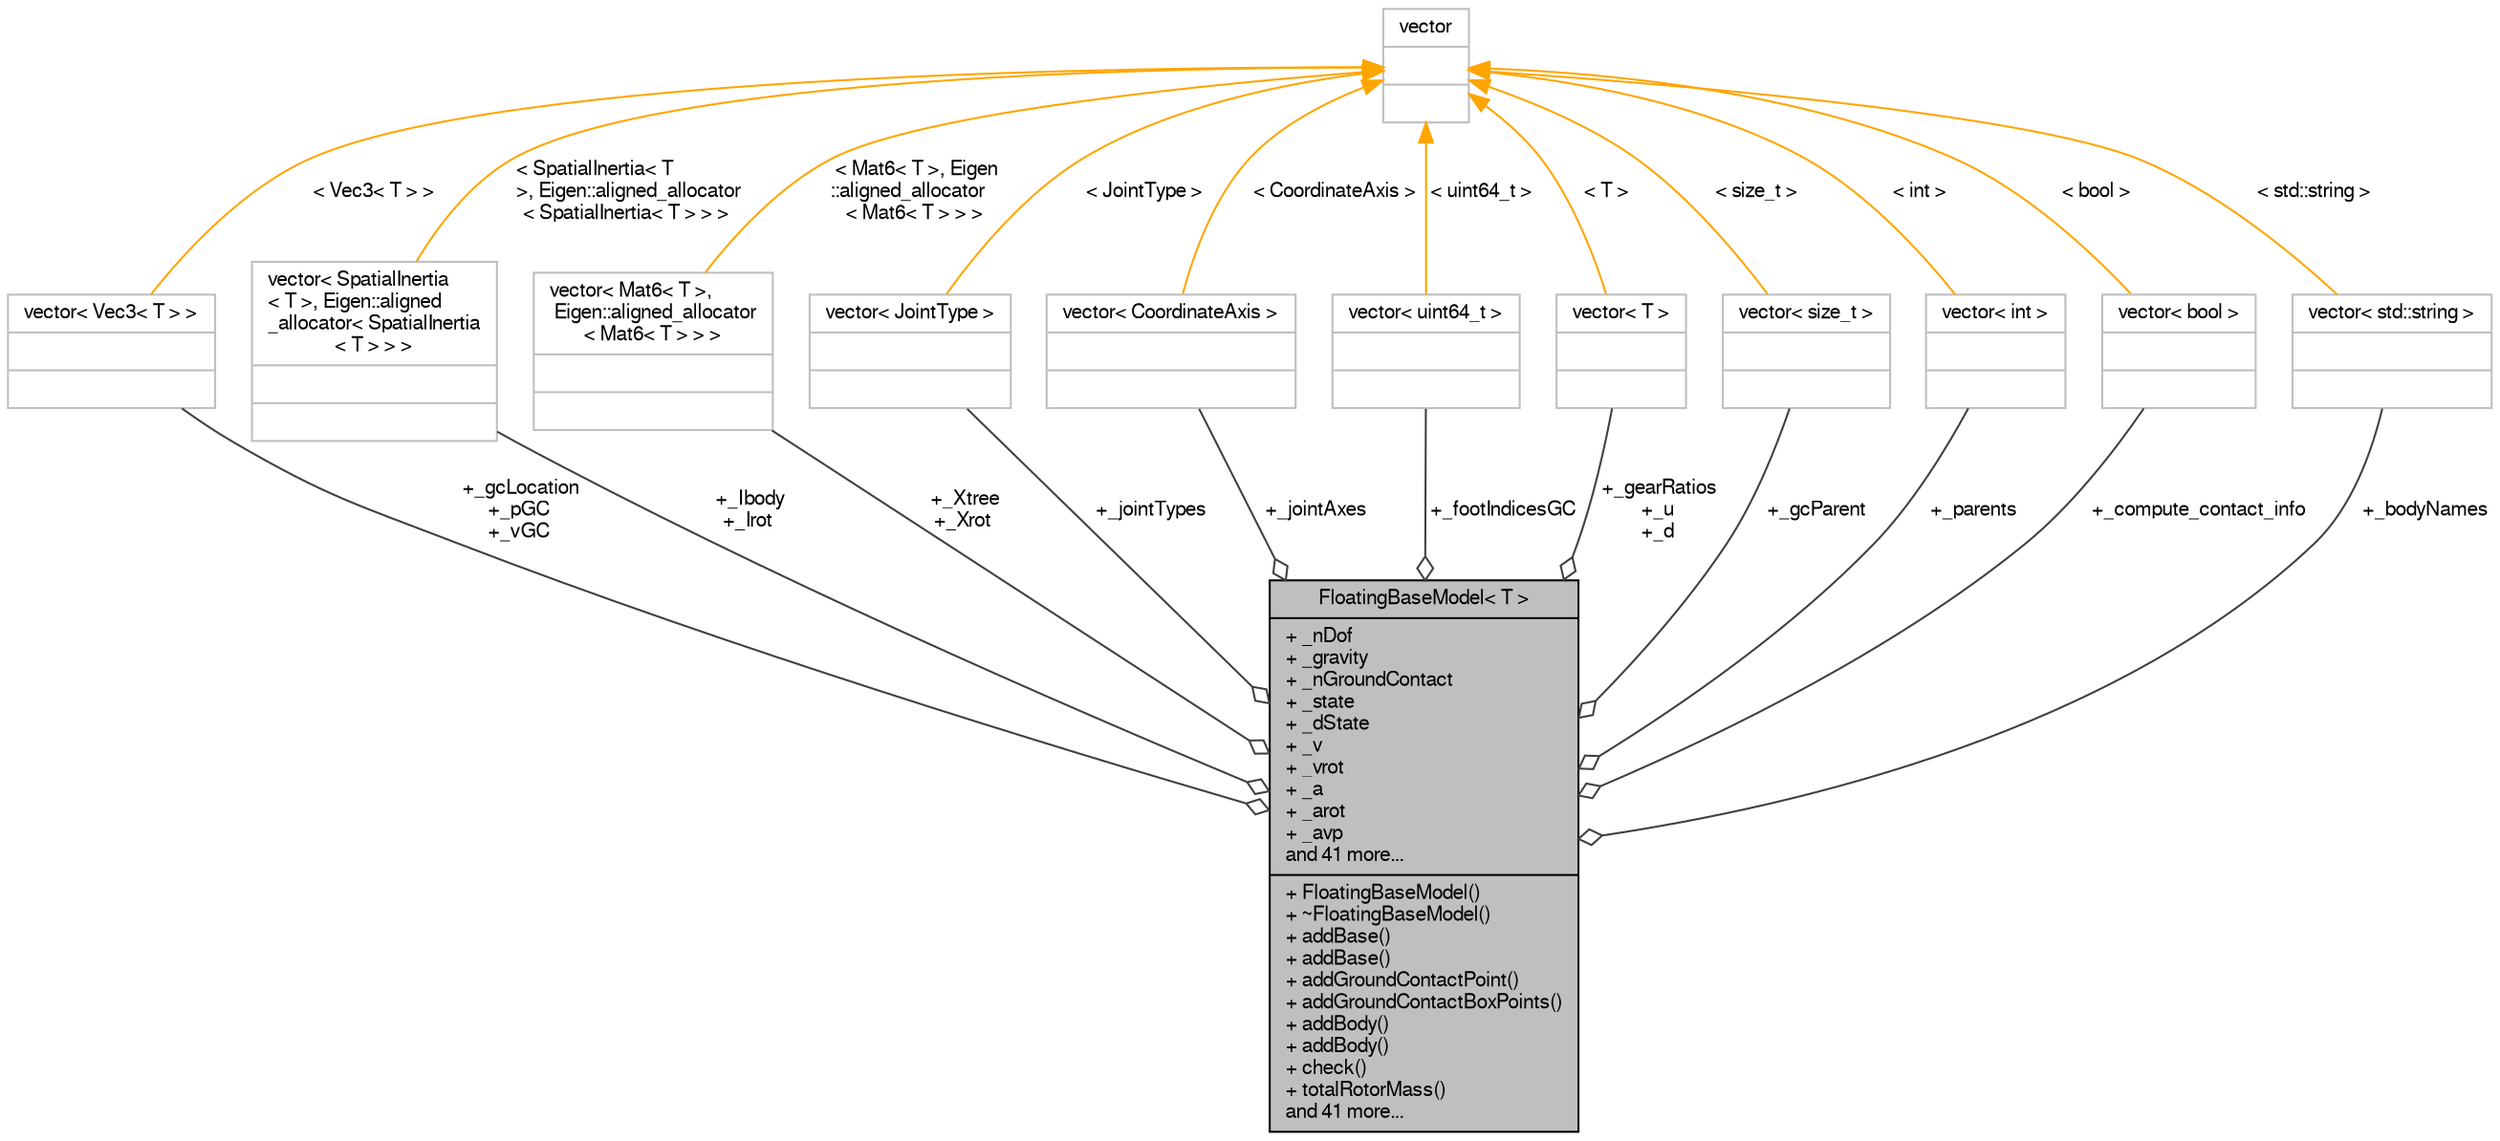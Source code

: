 digraph "FloatingBaseModel&lt; T &gt;"
{
  edge [fontname="FreeSans",fontsize="10",labelfontname="FreeSans",labelfontsize="10"];
  node [fontname="FreeSans",fontsize="10",shape=record];
  Node1 [label="{FloatingBaseModel\< T \>\n|+ _nDof\l+ _gravity\l+ _nGroundContact\l+ _state\l+ _dState\l+ _v\l+ _vrot\l+ _a\l+ _arot\l+ _avp\land 41 more...\l|+ FloatingBaseModel()\l+ ~FloatingBaseModel()\l+ addBase()\l+ addBase()\l+ addGroundContactPoint()\l+ addGroundContactBoxPoints()\l+ addBody()\l+ addBody()\l+ check()\l+ totalRotorMass()\land 41 more...\l}",height=0.2,width=0.4,color="black", fillcolor="grey75", style="filled", fontcolor="black"];
  Node2 -> Node1 [color="grey25",fontsize="10",style="solid",label=" +_gcLocation\n+_pGC\n+_vGC" ,arrowhead="odiamond",fontname="FreeSans"];
  Node2 [label="{vector\< Vec3\< T \> \>\n||}",height=0.2,width=0.4,color="grey75", fillcolor="white", style="filled"];
  Node3 -> Node2 [dir="back",color="orange",fontsize="10",style="solid",label=" \< Vec3\< T \> \>" ,fontname="FreeSans"];
  Node3 [label="{vector\n||}",height=0.2,width=0.4,color="grey75", fillcolor="white", style="filled"];
  Node4 -> Node1 [color="grey25",fontsize="10",style="solid",label=" +_Ibody\n+_Irot" ,arrowhead="odiamond",fontname="FreeSans"];
  Node4 [label="{vector\< SpatialInertia\l\< T \>, Eigen::aligned\l_allocator\< SpatialInertia\l\< T \> \> \>\n||}",height=0.2,width=0.4,color="grey75", fillcolor="white", style="filled"];
  Node3 -> Node4 [dir="back",color="orange",fontsize="10",style="solid",label=" \< SpatialInertia\< T\l \>, Eigen::aligned_allocator\l\< SpatialInertia\< T \> \> \>" ,fontname="FreeSans"];
  Node5 -> Node1 [color="grey25",fontsize="10",style="solid",label=" +_Xtree\n+_Xrot" ,arrowhead="odiamond",fontname="FreeSans"];
  Node5 [label="{vector\< Mat6\< T \>,\l Eigen::aligned_allocator\l\< Mat6\< T \> \> \>\n||}",height=0.2,width=0.4,color="grey75", fillcolor="white", style="filled"];
  Node3 -> Node5 [dir="back",color="orange",fontsize="10",style="solid",label=" \< Mat6\< T \>, Eigen\l::aligned_allocator\l\< Mat6\< T \> \> \>" ,fontname="FreeSans"];
  Node6 -> Node1 [color="grey25",fontsize="10",style="solid",label=" +_jointTypes" ,arrowhead="odiamond",fontname="FreeSans"];
  Node6 [label="{vector\< JointType \>\n||}",height=0.2,width=0.4,color="grey75", fillcolor="white", style="filled"];
  Node3 -> Node6 [dir="back",color="orange",fontsize="10",style="solid",label=" \< JointType \>" ,fontname="FreeSans"];
  Node7 -> Node1 [color="grey25",fontsize="10",style="solid",label=" +_jointAxes" ,arrowhead="odiamond",fontname="FreeSans"];
  Node7 [label="{vector\< CoordinateAxis \>\n||}",height=0.2,width=0.4,color="grey75", fillcolor="white", style="filled"];
  Node3 -> Node7 [dir="back",color="orange",fontsize="10",style="solid",label=" \< CoordinateAxis \>" ,fontname="FreeSans"];
  Node8 -> Node1 [color="grey25",fontsize="10",style="solid",label=" +_footIndicesGC" ,arrowhead="odiamond",fontname="FreeSans"];
  Node8 [label="{vector\< uint64_t \>\n||}",height=0.2,width=0.4,color="grey75", fillcolor="white", style="filled"];
  Node3 -> Node8 [dir="back",color="orange",fontsize="10",style="solid",label=" \< uint64_t \>" ,fontname="FreeSans"];
  Node9 -> Node1 [color="grey25",fontsize="10",style="solid",label=" +_gearRatios\n+_u\n+_d" ,arrowhead="odiamond",fontname="FreeSans"];
  Node9 [label="{vector\< T \>\n||}",height=0.2,width=0.4,color="grey75", fillcolor="white", style="filled"];
  Node3 -> Node9 [dir="back",color="orange",fontsize="10",style="solid",label=" \< T \>" ,fontname="FreeSans"];
  Node10 -> Node1 [color="grey25",fontsize="10",style="solid",label=" +_gcParent" ,arrowhead="odiamond",fontname="FreeSans"];
  Node10 [label="{vector\< size_t \>\n||}",height=0.2,width=0.4,color="grey75", fillcolor="white", style="filled"];
  Node3 -> Node10 [dir="back",color="orange",fontsize="10",style="solid",label=" \< size_t \>" ,fontname="FreeSans"];
  Node11 -> Node1 [color="grey25",fontsize="10",style="solid",label=" +_parents" ,arrowhead="odiamond",fontname="FreeSans"];
  Node11 [label="{vector\< int \>\n||}",height=0.2,width=0.4,color="grey75", fillcolor="white", style="filled"];
  Node3 -> Node11 [dir="back",color="orange",fontsize="10",style="solid",label=" \< int \>" ,fontname="FreeSans"];
  Node12 -> Node1 [color="grey25",fontsize="10",style="solid",label=" +_compute_contact_info" ,arrowhead="odiamond",fontname="FreeSans"];
  Node12 [label="{vector\< bool \>\n||}",height=0.2,width=0.4,color="grey75", fillcolor="white", style="filled"];
  Node3 -> Node12 [dir="back",color="orange",fontsize="10",style="solid",label=" \< bool \>" ,fontname="FreeSans"];
  Node13 -> Node1 [color="grey25",fontsize="10",style="solid",label=" +_bodyNames" ,arrowhead="odiamond",fontname="FreeSans"];
  Node13 [label="{vector\< std::string \>\n||}",height=0.2,width=0.4,color="grey75", fillcolor="white", style="filled"];
  Node3 -> Node13 [dir="back",color="orange",fontsize="10",style="solid",label=" \< std::string \>" ,fontname="FreeSans"];
}
